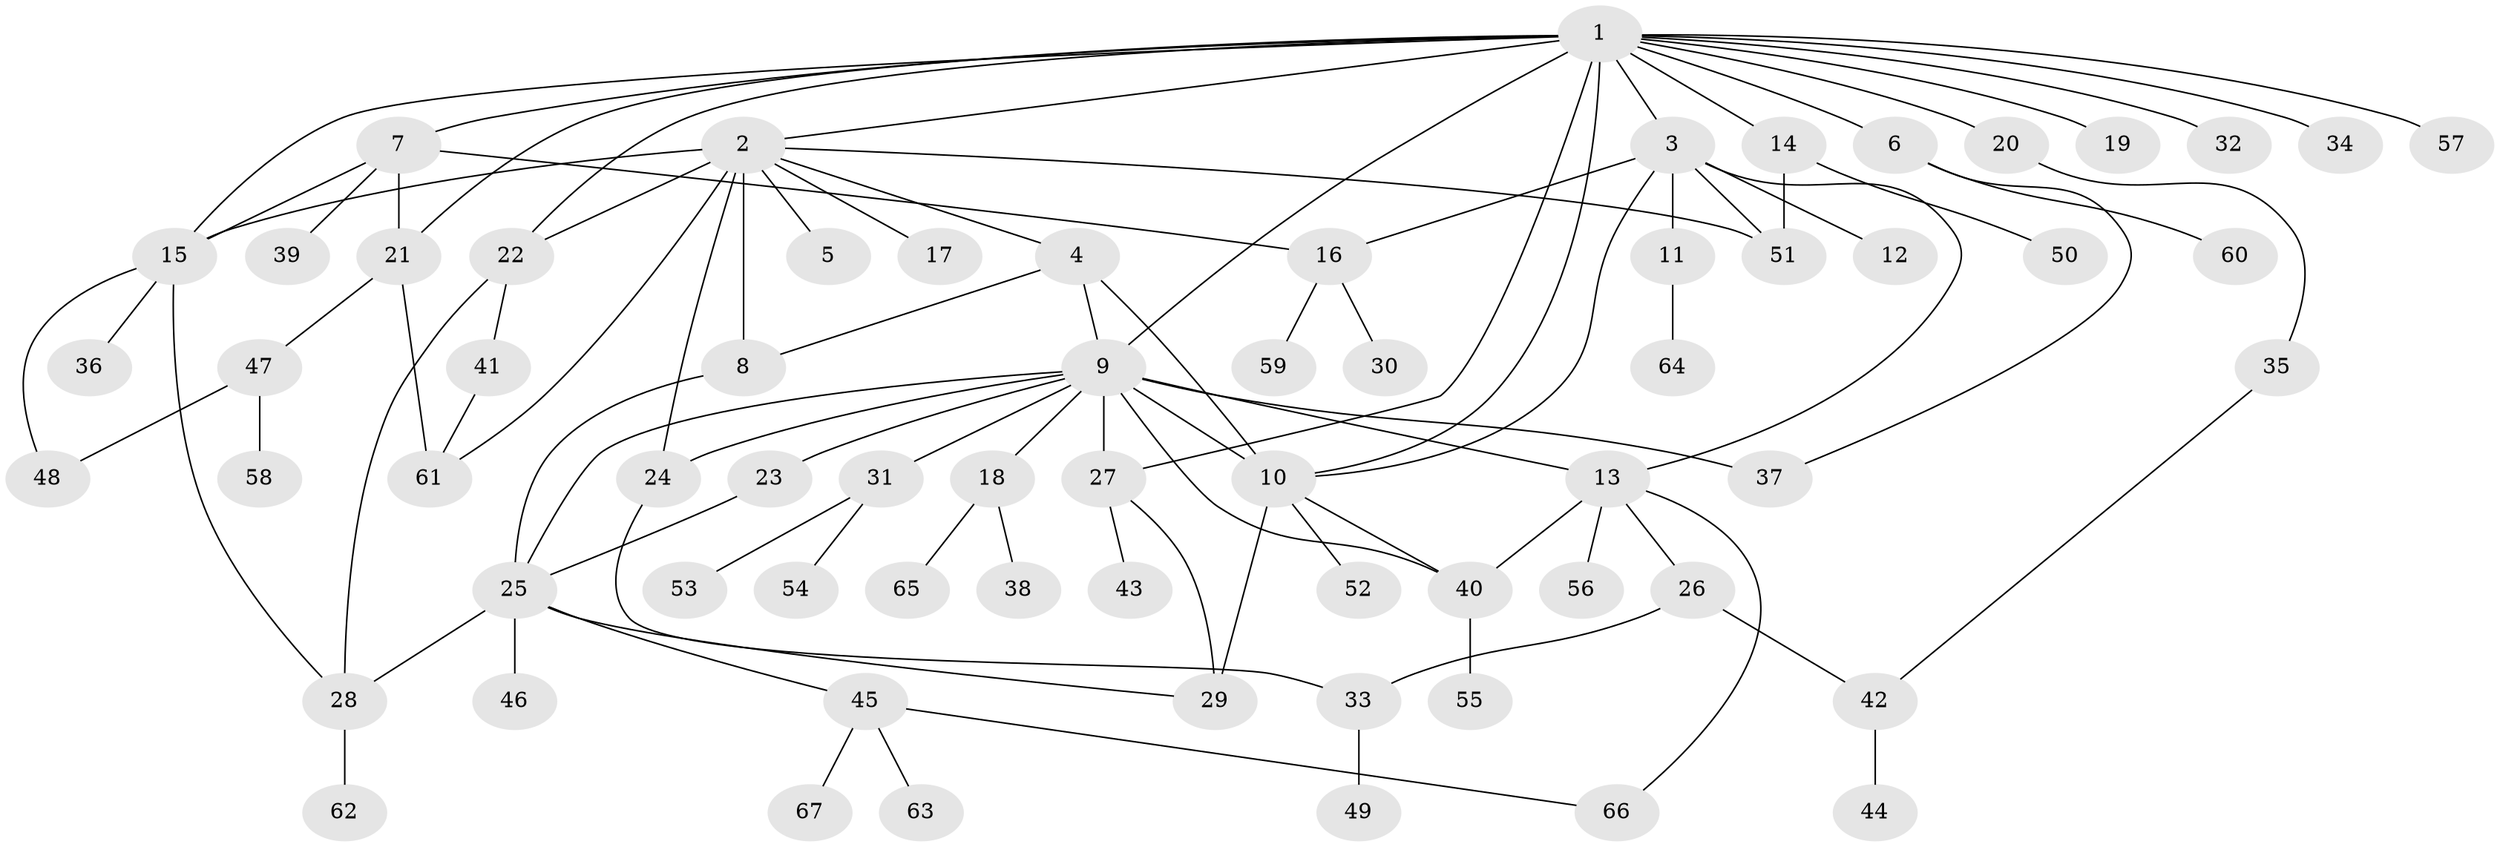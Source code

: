 // original degree distribution, {17: 0.007462686567164179, 16: 0.007462686567164179, 6: 0.03731343283582089, 2: 0.20149253731343283, 4: 0.07462686567164178, 30: 0.007462686567164179, 1: 0.5447761194029851, 3: 0.06716417910447761, 8: 0.014925373134328358, 7: 0.007462686567164179, 5: 0.029850746268656716}
// Generated by graph-tools (version 1.1) at 2025/35/03/09/25 02:35:30]
// undirected, 67 vertices, 96 edges
graph export_dot {
graph [start="1"]
  node [color=gray90,style=filled];
  1;
  2;
  3;
  4;
  5;
  6;
  7;
  8;
  9;
  10;
  11;
  12;
  13;
  14;
  15;
  16;
  17;
  18;
  19;
  20;
  21;
  22;
  23;
  24;
  25;
  26;
  27;
  28;
  29;
  30;
  31;
  32;
  33;
  34;
  35;
  36;
  37;
  38;
  39;
  40;
  41;
  42;
  43;
  44;
  45;
  46;
  47;
  48;
  49;
  50;
  51;
  52;
  53;
  54;
  55;
  56;
  57;
  58;
  59;
  60;
  61;
  62;
  63;
  64;
  65;
  66;
  67;
  1 -- 2 [weight=1.0];
  1 -- 3 [weight=1.0];
  1 -- 6 [weight=1.0];
  1 -- 7 [weight=1.0];
  1 -- 9 [weight=1.0];
  1 -- 10 [weight=1.0];
  1 -- 14 [weight=1.0];
  1 -- 15 [weight=1.0];
  1 -- 19 [weight=1.0];
  1 -- 20 [weight=1.0];
  1 -- 21 [weight=1.0];
  1 -- 22 [weight=1.0];
  1 -- 27 [weight=1.0];
  1 -- 32 [weight=1.0];
  1 -- 34 [weight=1.0];
  1 -- 57 [weight=1.0];
  2 -- 4 [weight=1.0];
  2 -- 5 [weight=1.0];
  2 -- 8 [weight=6.0];
  2 -- 15 [weight=1.0];
  2 -- 17 [weight=1.0];
  2 -- 22 [weight=1.0];
  2 -- 24 [weight=1.0];
  2 -- 51 [weight=1.0];
  2 -- 61 [weight=1.0];
  3 -- 10 [weight=1.0];
  3 -- 11 [weight=1.0];
  3 -- 12 [weight=1.0];
  3 -- 13 [weight=1.0];
  3 -- 16 [weight=1.0];
  3 -- 51 [weight=3.0];
  4 -- 8 [weight=1.0];
  4 -- 9 [weight=1.0];
  4 -- 10 [weight=1.0];
  6 -- 37 [weight=1.0];
  6 -- 60 [weight=1.0];
  7 -- 15 [weight=1.0];
  7 -- 16 [weight=1.0];
  7 -- 21 [weight=1.0];
  7 -- 39 [weight=1.0];
  8 -- 25 [weight=1.0];
  9 -- 10 [weight=16.0];
  9 -- 13 [weight=1.0];
  9 -- 18 [weight=1.0];
  9 -- 23 [weight=1.0];
  9 -- 24 [weight=1.0];
  9 -- 25 [weight=1.0];
  9 -- 27 [weight=1.0];
  9 -- 31 [weight=1.0];
  9 -- 37 [weight=1.0];
  9 -- 40 [weight=1.0];
  10 -- 29 [weight=1.0];
  10 -- 40 [weight=1.0];
  10 -- 52 [weight=1.0];
  11 -- 64 [weight=1.0];
  13 -- 26 [weight=1.0];
  13 -- 40 [weight=1.0];
  13 -- 56 [weight=1.0];
  13 -- 66 [weight=1.0];
  14 -- 50 [weight=1.0];
  14 -- 51 [weight=1.0];
  15 -- 28 [weight=1.0];
  15 -- 36 [weight=1.0];
  15 -- 48 [weight=1.0];
  16 -- 30 [weight=1.0];
  16 -- 59 [weight=1.0];
  18 -- 38 [weight=1.0];
  18 -- 65 [weight=1.0];
  20 -- 35 [weight=1.0];
  21 -- 47 [weight=1.0];
  21 -- 61 [weight=1.0];
  22 -- 28 [weight=1.0];
  22 -- 41 [weight=1.0];
  23 -- 25 [weight=1.0];
  24 -- 33 [weight=1.0];
  25 -- 28 [weight=1.0];
  25 -- 29 [weight=1.0];
  25 -- 45 [weight=1.0];
  25 -- 46 [weight=1.0];
  26 -- 33 [weight=2.0];
  26 -- 42 [weight=1.0];
  27 -- 29 [weight=1.0];
  27 -- 43 [weight=2.0];
  28 -- 62 [weight=2.0];
  31 -- 53 [weight=1.0];
  31 -- 54 [weight=1.0];
  33 -- 49 [weight=1.0];
  35 -- 42 [weight=1.0];
  40 -- 55 [weight=2.0];
  41 -- 61 [weight=2.0];
  42 -- 44 [weight=1.0];
  45 -- 63 [weight=1.0];
  45 -- 66 [weight=1.0];
  45 -- 67 [weight=1.0];
  47 -- 48 [weight=1.0];
  47 -- 58 [weight=1.0];
}

